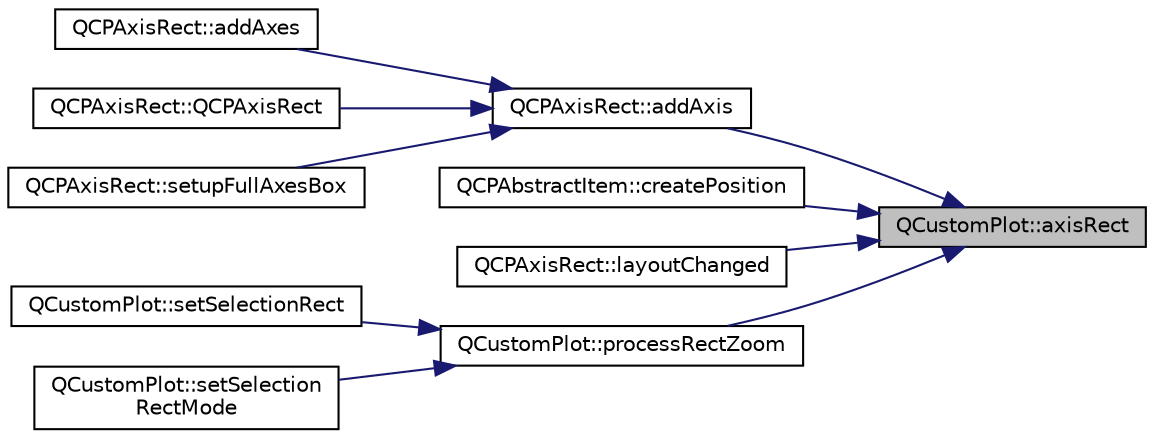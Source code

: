 digraph "QCustomPlot::axisRect"
{
 // LATEX_PDF_SIZE
  edge [fontname="Helvetica",fontsize="10",labelfontname="Helvetica",labelfontsize="10"];
  node [fontname="Helvetica",fontsize="10",shape=record];
  rankdir="RL";
  Node1 [label="QCustomPlot::axisRect",height=0.2,width=0.4,color="black", fillcolor="grey75", style="filled", fontcolor="black",tooltip=" "];
  Node1 -> Node2 [dir="back",color="midnightblue",fontsize="10",style="solid",fontname="Helvetica"];
  Node2 [label="QCPAxisRect::addAxis",height=0.2,width=0.4,color="black", fillcolor="white", style="filled",URL="$classQCPAxisRect.html#a2a845ee60eac7a8d5e71718c5e77c274",tooltip=" "];
  Node2 -> Node3 [dir="back",color="midnightblue",fontsize="10",style="solid",fontname="Helvetica"];
  Node3 [label="QCPAxisRect::addAxes",height=0.2,width=0.4,color="black", fillcolor="white", style="filled",URL="$classQCPAxisRect.html#a792e1f3d9cb1591fca135bb0de9b81fc",tooltip=" "];
  Node2 -> Node4 [dir="back",color="midnightblue",fontsize="10",style="solid",fontname="Helvetica"];
  Node4 [label="QCPAxisRect::QCPAxisRect",height=0.2,width=0.4,color="black", fillcolor="white", style="filled",URL="$classQCPAxisRect.html#a60b31dece805462c1b82eea2e69ba042",tooltip=" "];
  Node2 -> Node5 [dir="back",color="midnightblue",fontsize="10",style="solid",fontname="Helvetica"];
  Node5 [label="QCPAxisRect::setupFullAxesBox",height=0.2,width=0.4,color="black", fillcolor="white", style="filled",URL="$classQCPAxisRect.html#a5fa906175447b14206954f77fc7f1ef4",tooltip=" "];
  Node1 -> Node6 [dir="back",color="midnightblue",fontsize="10",style="solid",fontname="Helvetica"];
  Node6 [label="QCPAbstractItem::createPosition",height=0.2,width=0.4,color="black", fillcolor="white", style="filled",URL="$classQCPAbstractItem.html#a75036d39c4d4e2e1a7dd145fff915d32",tooltip=" "];
  Node1 -> Node7 [dir="back",color="midnightblue",fontsize="10",style="solid",fontname="Helvetica"];
  Node7 [label="QCPAxisRect::layoutChanged",height=0.2,width=0.4,color="black", fillcolor="white", style="filled",URL="$classQCPAxisRect.html#a575e38ac71a21906dc2d7b3364db2d62",tooltip=" "];
  Node1 -> Node8 [dir="back",color="midnightblue",fontsize="10",style="solid",fontname="Helvetica"];
  Node8 [label="QCustomPlot::processRectZoom",height=0.2,width=0.4,color="black", fillcolor="white", style="filled",URL="$classQCustomPlot.html#a5508a207dcc279f316142f96d984bba3",tooltip=" "];
  Node8 -> Node9 [dir="back",color="midnightblue",fontsize="10",style="solid",fontname="Helvetica"];
  Node9 [label="QCustomPlot::setSelectionRect",height=0.2,width=0.4,color="black", fillcolor="white", style="filled",URL="$classQCustomPlot.html#a0c09f96df15faa4799ad7051bb16cf33",tooltip=" "];
  Node8 -> Node10 [dir="back",color="midnightblue",fontsize="10",style="solid",fontname="Helvetica"];
  Node10 [label="QCustomPlot::setSelection\lRectMode",height=0.2,width=0.4,color="black", fillcolor="white", style="filled",URL="$classQCustomPlot.html#a810ef958ebe84db661c7288b526c0deb",tooltip=" "];
}
